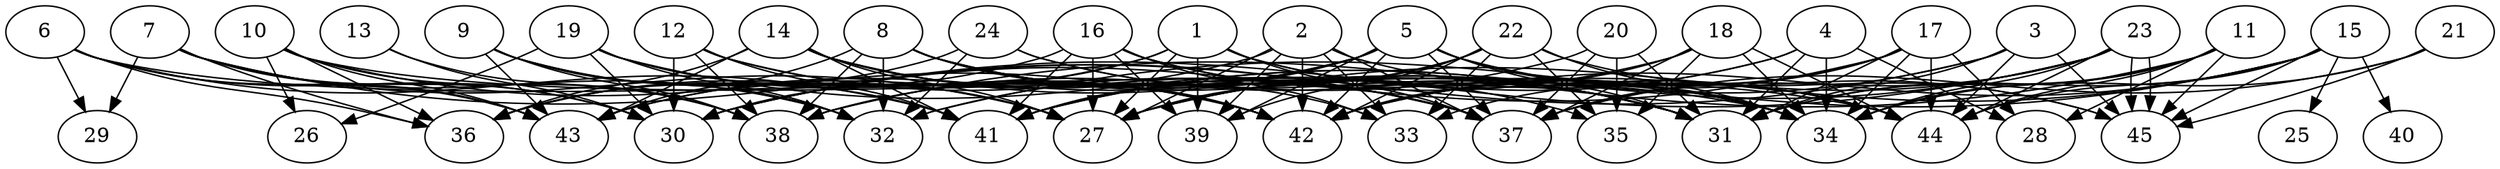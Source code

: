 // DAG automatically generated by daggen at Thu Oct  3 14:07:24 2019
// ./daggen --dot -n 45 --ccr 0.3 --fat 0.9 --regular 0.5 --density 0.5 --mindata 5242880 --maxdata 52428800 
digraph G {
  1 [size="61794987", alpha="0.15", expect_size="18538496"] 
  1 -> 27 [size ="18538496"]
  1 -> 30 [size ="18538496"]
  1 -> 34 [size ="18538496"]
  1 -> 36 [size ="18538496"]
  1 -> 37 [size ="18538496"]
  1 -> 39 [size ="18538496"]
  1 -> 44 [size ="18538496"]
  2 [size="159358293", alpha="0.08", expect_size="47807488"] 
  2 -> 27 [size ="47807488"]
  2 -> 33 [size ="47807488"]
  2 -> 37 [size ="47807488"]
  2 -> 39 [size ="47807488"]
  2 -> 42 [size ="47807488"]
  2 -> 43 [size ="47807488"]
  2 -> 44 [size ="47807488"]
  3 [size="46592000", alpha="0.03", expect_size="13977600"] 
  3 -> 27 [size ="13977600"]
  3 -> 30 [size ="13977600"]
  3 -> 31 [size ="13977600"]
  3 -> 44 [size ="13977600"]
  3 -> 45 [size ="13977600"]
  4 [size="165457920", alpha="0.15", expect_size="49637376"] 
  4 -> 27 [size ="49637376"]
  4 -> 28 [size ="49637376"]
  4 -> 31 [size ="49637376"]
  4 -> 34 [size ="49637376"]
  4 -> 41 [size ="49637376"]
  5 [size="148435627", alpha="0.17", expect_size="44530688"] 
  5 -> 31 [size ="44530688"]
  5 -> 34 [size ="44530688"]
  5 -> 37 [size ="44530688"]
  5 -> 38 [size ="44530688"]
  5 -> 39 [size ="44530688"]
  5 -> 41 [size ="44530688"]
  5 -> 42 [size ="44530688"]
  5 -> 43 [size ="44530688"]
  5 -> 44 [size ="44530688"]
  5 -> 45 [size ="44530688"]
  6 [size="65317547", alpha="0.18", expect_size="19595264"] 
  6 -> 29 [size ="19595264"]
  6 -> 30 [size ="19595264"]
  6 -> 34 [size ="19595264"]
  6 -> 36 [size ="19595264"]
  6 -> 41 [size ="19595264"]
  6 -> 43 [size ="19595264"]
  7 [size="44195840", alpha="0.02", expect_size="13258752"] 
  7 -> 27 [size ="13258752"]
  7 -> 29 [size ="13258752"]
  7 -> 30 [size ="13258752"]
  7 -> 32 [size ="13258752"]
  7 -> 36 [size ="13258752"]
  7 -> 37 [size ="13258752"]
  7 -> 43 [size ="13258752"]
  8 [size="39072427", alpha="0.02", expect_size="11721728"] 
  8 -> 31 [size ="11721728"]
  8 -> 32 [size ="11721728"]
  8 -> 33 [size ="11721728"]
  8 -> 35 [size ="11721728"]
  8 -> 37 [size ="11721728"]
  8 -> 38 [size ="11721728"]
  8 -> 42 [size ="11721728"]
  8 -> 43 [size ="11721728"]
  9 [size="52056747", alpha="0.00", expect_size="15617024"] 
  9 -> 27 [size ="15617024"]
  9 -> 32 [size ="15617024"]
  9 -> 38 [size ="15617024"]
  9 -> 41 [size ="15617024"]
  9 -> 43 [size ="15617024"]
  10 [size="169966933", alpha="0.07", expect_size="50990080"] 
  10 -> 26 [size ="50990080"]
  10 -> 36 [size ="50990080"]
  10 -> 38 [size ="50990080"]
  10 -> 42 [size ="50990080"]
  10 -> 43 [size ="50990080"]
  10 -> 44 [size ="50990080"]
  11 [size="151825067", alpha="0.02", expect_size="45547520"] 
  11 -> 28 [size ="45547520"]
  11 -> 31 [size ="45547520"]
  11 -> 34 [size ="45547520"]
  11 -> 38 [size ="45547520"]
  11 -> 44 [size ="45547520"]
  11 -> 45 [size ="45547520"]
  12 [size="108680533", alpha="0.18", expect_size="32604160"] 
  12 -> 30 [size ="32604160"]
  12 -> 37 [size ="32604160"]
  12 -> 38 [size ="32604160"]
  12 -> 41 [size ="32604160"]
  12 -> 42 [size ="32604160"]
  13 [size="170096640", alpha="0.04", expect_size="51028992"] 
  13 -> 30 [size ="51028992"]
  13 -> 38 [size ="51028992"]
  14 [size="34737493", alpha="0.13", expect_size="10421248"] 
  14 -> 27 [size ="10421248"]
  14 -> 31 [size ="10421248"]
  14 -> 36 [size ="10421248"]
  14 -> 37 [size ="10421248"]
  14 -> 41 [size ="10421248"]
  14 -> 42 [size ="10421248"]
  14 -> 43 [size ="10421248"]
  15 [size="149592747", alpha="0.13", expect_size="44877824"] 
  15 -> 25 [size ="44877824"]
  15 -> 27 [size ="44877824"]
  15 -> 31 [size ="44877824"]
  15 -> 32 [size ="44877824"]
  15 -> 40 [size ="44877824"]
  15 -> 42 [size ="44877824"]
  15 -> 44 [size ="44877824"]
  15 -> 45 [size ="44877824"]
  16 [size="124682240", alpha="0.11", expect_size="37404672"] 
  16 -> 27 [size ="37404672"]
  16 -> 31 [size ="37404672"]
  16 -> 33 [size ="37404672"]
  16 -> 34 [size ="37404672"]
  16 -> 36 [size ="37404672"]
  16 -> 39 [size ="37404672"]
  16 -> 41 [size ="37404672"]
  17 [size="106656427", alpha="0.13", expect_size="31996928"] 
  17 -> 28 [size ="31996928"]
  17 -> 30 [size ="31996928"]
  17 -> 31 [size ="31996928"]
  17 -> 33 [size ="31996928"]
  17 -> 34 [size ="31996928"]
  17 -> 37 [size ="31996928"]
  17 -> 42 [size ="31996928"]
  17 -> 44 [size ="31996928"]
  18 [size="121856000", alpha="0.09", expect_size="36556800"] 
  18 -> 32 [size ="36556800"]
  18 -> 34 [size ="36556800"]
  18 -> 35 [size ="36556800"]
  18 -> 37 [size ="36556800"]
  18 -> 42 [size ="36556800"]
  18 -> 44 [size ="36556800"]
  19 [size="136512853", alpha="0.04", expect_size="40953856"] 
  19 -> 26 [size ="40953856"]
  19 -> 27 [size ="40953856"]
  19 -> 30 [size ="40953856"]
  19 -> 31 [size ="40953856"]
  19 -> 32 [size ="40953856"]
  19 -> 42 [size ="40953856"]
  20 [size="137881600", alpha="0.01", expect_size="41364480"] 
  20 -> 31 [size ="41364480"]
  20 -> 35 [size ="41364480"]
  20 -> 37 [size ="41364480"]
  20 -> 38 [size ="41364480"]
  21 [size="32672427", alpha="0.03", expect_size="9801728"] 
  21 -> 34 [size ="9801728"]
  21 -> 37 [size ="9801728"]
  21 -> 45 [size ="9801728"]
  22 [size="51568640", alpha="0.03", expect_size="15470592"] 
  22 -> 27 [size ="15470592"]
  22 -> 33 [size ="15470592"]
  22 -> 34 [size ="15470592"]
  22 -> 35 [size ="15470592"]
  22 -> 39 [size ="15470592"]
  22 -> 41 [size ="15470592"]
  22 -> 42 [size ="15470592"]
  22 -> 45 [size ="15470592"]
  23 [size="32713387", alpha="0.07", expect_size="9814016"] 
  23 -> 30 [size ="9814016"]
  23 -> 34 [size ="9814016"]
  23 -> 37 [size ="9814016"]
  23 -> 41 [size ="9814016"]
  23 -> 42 [size ="9814016"]
  23 -> 44 [size ="9814016"]
  23 -> 45 [size ="9814016"]
  23 -> 45 [size ="9814016"]
  24 [size="67423573", alpha="0.10", expect_size="20227072"] 
  24 -> 31 [size ="20227072"]
  24 -> 32 [size ="20227072"]
  24 -> 34 [size ="20227072"]
  24 -> 36 [size ="20227072"]
  25 [size="169076053", alpha="0.09", expect_size="50722816"] 
  26 [size="112165547", alpha="0.14", expect_size="33649664"] 
  27 [size="40048640", alpha="0.03", expect_size="12014592"] 
  28 [size="138789547", alpha="0.15", expect_size="41636864"] 
  29 [size="50257920", alpha="0.11", expect_size="15077376"] 
  30 [size="84831573", alpha="0.06", expect_size="25449472"] 
  31 [size="91675307", alpha="0.18", expect_size="27502592"] 
  32 [size="115111253", alpha="0.02", expect_size="34533376"] 
  33 [size="139735040", alpha="0.06", expect_size="41920512"] 
  34 [size="37379413", alpha="0.12", expect_size="11213824"] 
  35 [size="113312427", alpha="0.14", expect_size="33993728"] 
  36 [size="26637653", alpha="0.10", expect_size="7991296"] 
  37 [size="139769173", alpha="0.17", expect_size="41930752"] 
  38 [size="164857173", alpha="0.18", expect_size="49457152"] 
  39 [size="123501227", alpha="0.14", expect_size="37050368"] 
  40 [size="50281813", alpha="0.05", expect_size="15084544"] 
  41 [size="97689600", alpha="0.18", expect_size="29306880"] 
  42 [size="85504000", alpha="0.15", expect_size="25651200"] 
  43 [size="104925867", alpha="0.15", expect_size="31477760"] 
  44 [size="151296000", alpha="0.00", expect_size="45388800"] 
  45 [size="84585813", alpha="0.05", expect_size="25375744"] 
}
